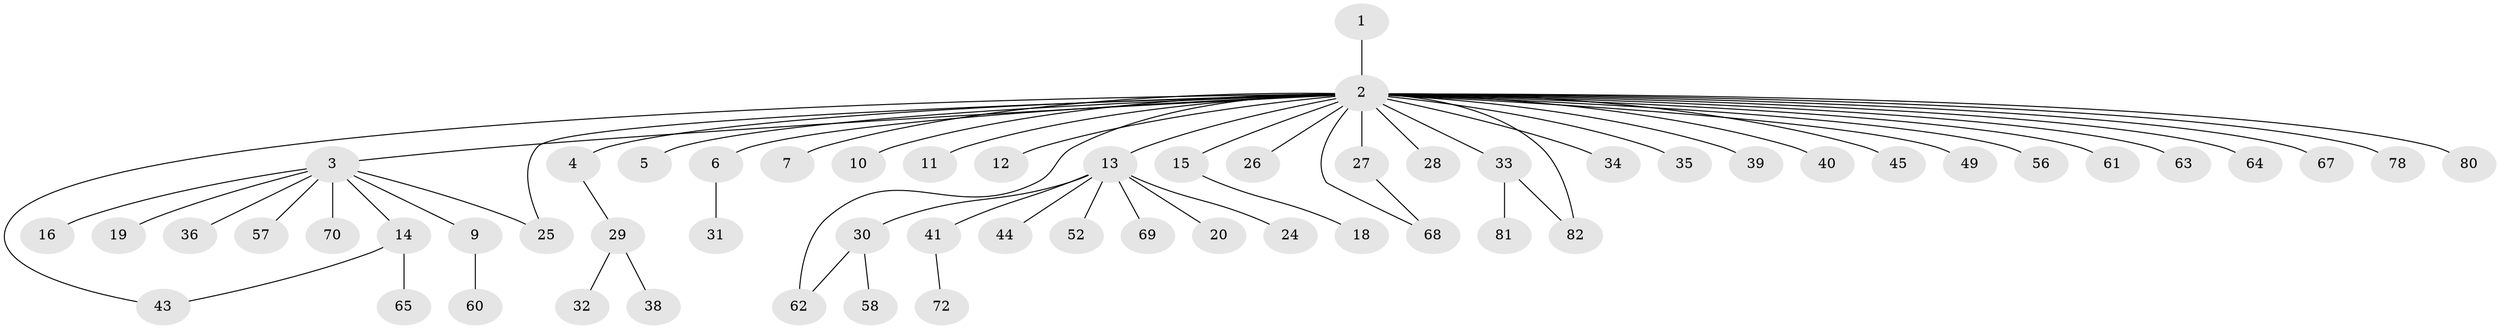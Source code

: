 // original degree distribution, {1: 0.5853658536585366, 25: 0.012195121951219513, 10: 0.012195121951219513, 4: 0.024390243902439025, 2: 0.25609756097560976, 11: 0.012195121951219513, 9: 0.012195121951219513, 3: 0.08536585365853659}
// Generated by graph-tools (version 1.1) at 2025/11/02/27/25 16:11:15]
// undirected, 58 vertices, 62 edges
graph export_dot {
graph [start="1"]
  node [color=gray90,style=filled];
  1;
  2 [super="+8"];
  3 [super="+50"];
  4 [super="+42"];
  5;
  6;
  7 [super="+54"];
  9 [super="+22"];
  10 [super="+37"];
  11;
  12;
  13 [super="+21"];
  14 [super="+59"];
  15 [super="+53"];
  16 [super="+17"];
  18 [super="+47"];
  19 [super="+23"];
  20;
  24 [super="+73"];
  25 [super="+76"];
  26;
  27 [super="+74"];
  28;
  29;
  30 [super="+51"];
  31 [super="+46"];
  32 [super="+55"];
  33 [super="+48"];
  34;
  35;
  36;
  38 [super="+79"];
  39;
  40;
  41 [super="+77"];
  43;
  44;
  45;
  49;
  52;
  56;
  57;
  58;
  60;
  61 [super="+75"];
  62 [super="+66"];
  63;
  64;
  65;
  67;
  68 [super="+71"];
  69;
  70;
  72;
  78;
  80;
  81;
  82;
  1 -- 2;
  2 -- 3;
  2 -- 4 [weight=2];
  2 -- 5;
  2 -- 6;
  2 -- 7;
  2 -- 10;
  2 -- 11;
  2 -- 12;
  2 -- 15;
  2 -- 25;
  2 -- 26;
  2 -- 33;
  2 -- 39;
  2 -- 43;
  2 -- 45;
  2 -- 62;
  2 -- 63;
  2 -- 64;
  2 -- 67;
  2 -- 68;
  2 -- 78;
  2 -- 80;
  2 -- 82;
  2 -- 34;
  2 -- 35;
  2 -- 40;
  2 -- 13;
  2 -- 49;
  2 -- 56;
  2 -- 27;
  2 -- 28;
  2 -- 61;
  3 -- 9;
  3 -- 14;
  3 -- 16;
  3 -- 19;
  3 -- 25;
  3 -- 36;
  3 -- 57;
  3 -- 70;
  4 -- 29;
  6 -- 31;
  9 -- 60;
  13 -- 20;
  13 -- 24;
  13 -- 30;
  13 -- 41;
  13 -- 44;
  13 -- 52;
  13 -- 69;
  14 -- 65;
  14 -- 43;
  15 -- 18;
  27 -- 68;
  29 -- 32;
  29 -- 38;
  30 -- 62;
  30 -- 58;
  33 -- 81;
  33 -- 82;
  41 -- 72;
}
